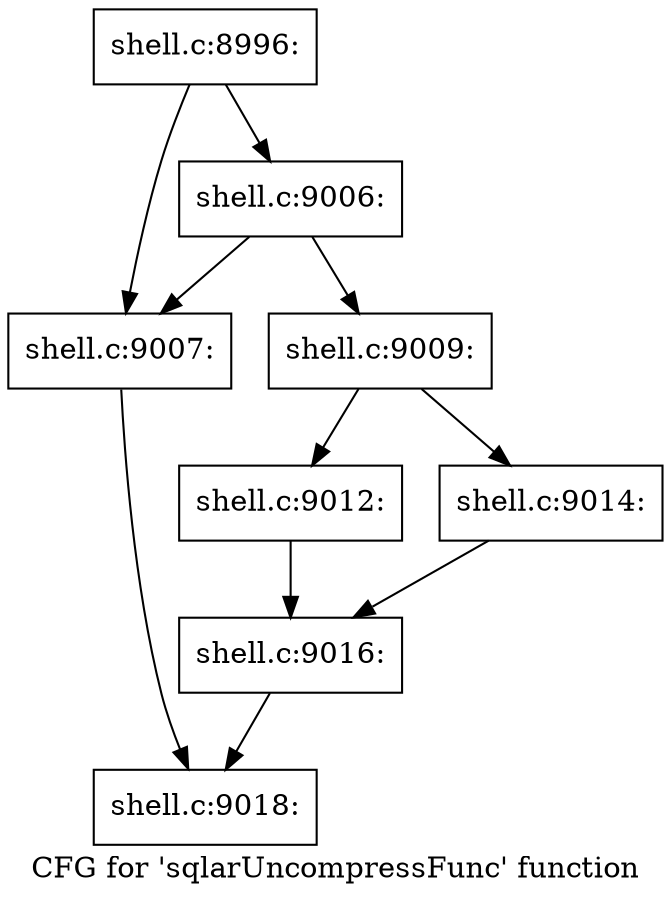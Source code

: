 digraph "CFG for 'sqlarUncompressFunc' function" {
	label="CFG for 'sqlarUncompressFunc' function";

	Node0x560276be60c0 [shape=record,label="{shell.c:8996:}"];
	Node0x560276be60c0 -> Node0x560276be8030;
	Node0x560276be60c0 -> Node0x560276be8120;
	Node0x560276be8120 [shape=record,label="{shell.c:9006:}"];
	Node0x560276be8120 -> Node0x560276be8030;
	Node0x560276be8120 -> Node0x560276be80d0;
	Node0x560276be8030 [shape=record,label="{shell.c:9007:}"];
	Node0x560276be8030 -> Node0x560276be8080;
	Node0x560276be80d0 [shape=record,label="{shell.c:9009:}"];
	Node0x560276be80d0 -> Node0x560276be9b80;
	Node0x560276be80d0 -> Node0x560276be9c20;
	Node0x560276be9b80 [shape=record,label="{shell.c:9012:}"];
	Node0x560276be9b80 -> Node0x560276be9bd0;
	Node0x560276be9c20 [shape=record,label="{shell.c:9014:}"];
	Node0x560276be9c20 -> Node0x560276be9bd0;
	Node0x560276be9bd0 [shape=record,label="{shell.c:9016:}"];
	Node0x560276be9bd0 -> Node0x560276be8080;
	Node0x560276be8080 [shape=record,label="{shell.c:9018:}"];
}
